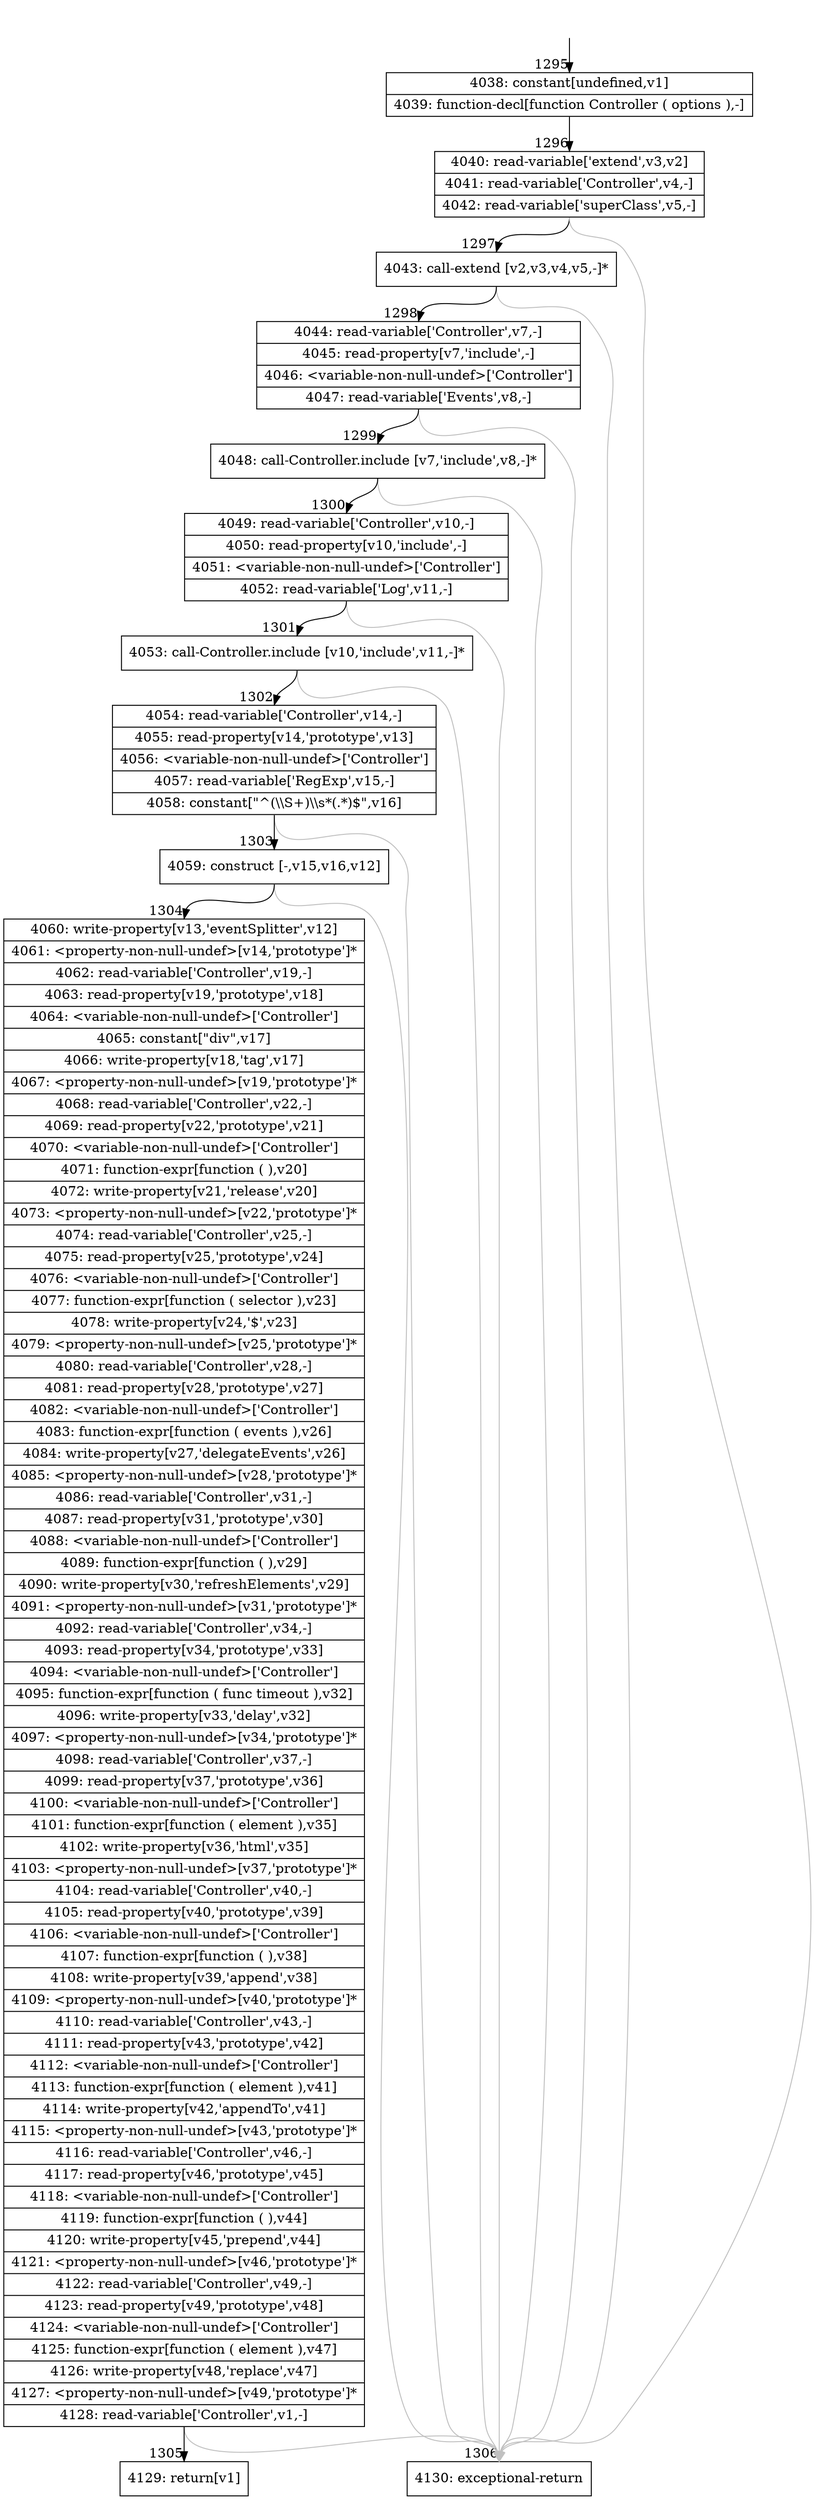 digraph {
rankdir="TD"
BB_entry89[shape=none,label=""];
BB_entry89 -> BB1295 [tailport=s, headport=n, headlabel="    1295"]
BB1295 [shape=record label="{4038: constant[undefined,v1]|4039: function-decl[function Controller ( options ),-]}" ] 
BB1295 -> BB1296 [tailport=s, headport=n, headlabel="      1296"]
BB1296 [shape=record label="{4040: read-variable['extend',v3,v2]|4041: read-variable['Controller',v4,-]|4042: read-variable['superClass',v5,-]}" ] 
BB1296 -> BB1297 [tailport=s, headport=n, headlabel="      1297"]
BB1296 -> BB1306 [tailport=s, headport=n, color=gray, headlabel="      1306"]
BB1297 [shape=record label="{4043: call-extend [v2,v3,v4,v5,-]*}" ] 
BB1297 -> BB1298 [tailport=s, headport=n, headlabel="      1298"]
BB1297 -> BB1306 [tailport=s, headport=n, color=gray]
BB1298 [shape=record label="{4044: read-variable['Controller',v7,-]|4045: read-property[v7,'include',-]|4046: \<variable-non-null-undef\>['Controller']|4047: read-variable['Events',v8,-]}" ] 
BB1298 -> BB1299 [tailport=s, headport=n, headlabel="      1299"]
BB1298 -> BB1306 [tailport=s, headport=n, color=gray]
BB1299 [shape=record label="{4048: call-Controller.include [v7,'include',v8,-]*}" ] 
BB1299 -> BB1300 [tailport=s, headport=n, headlabel="      1300"]
BB1299 -> BB1306 [tailport=s, headport=n, color=gray]
BB1300 [shape=record label="{4049: read-variable['Controller',v10,-]|4050: read-property[v10,'include',-]|4051: \<variable-non-null-undef\>['Controller']|4052: read-variable['Log',v11,-]}" ] 
BB1300 -> BB1301 [tailport=s, headport=n, headlabel="      1301"]
BB1300 -> BB1306 [tailport=s, headport=n, color=gray]
BB1301 [shape=record label="{4053: call-Controller.include [v10,'include',v11,-]*}" ] 
BB1301 -> BB1302 [tailport=s, headport=n, headlabel="      1302"]
BB1301 -> BB1306 [tailport=s, headport=n, color=gray]
BB1302 [shape=record label="{4054: read-variable['Controller',v14,-]|4055: read-property[v14,'prototype',v13]|4056: \<variable-non-null-undef\>['Controller']|4057: read-variable['RegExp',v15,-]|4058: constant[\"^(\\\\S+)\\\\s*(.*)$\",v16]}" ] 
BB1302 -> BB1303 [tailport=s, headport=n, headlabel="      1303"]
BB1302 -> BB1306 [tailport=s, headport=n, color=gray]
BB1303 [shape=record label="{4059: construct [-,v15,v16,v12]}" ] 
BB1303 -> BB1304 [tailport=s, headport=n, headlabel="      1304"]
BB1303 -> BB1306 [tailport=s, headport=n, color=gray]
BB1304 [shape=record label="{4060: write-property[v13,'eventSplitter',v12]|4061: \<property-non-null-undef\>[v14,'prototype']*|4062: read-variable['Controller',v19,-]|4063: read-property[v19,'prototype',v18]|4064: \<variable-non-null-undef\>['Controller']|4065: constant[\"div\",v17]|4066: write-property[v18,'tag',v17]|4067: \<property-non-null-undef\>[v19,'prototype']*|4068: read-variable['Controller',v22,-]|4069: read-property[v22,'prototype',v21]|4070: \<variable-non-null-undef\>['Controller']|4071: function-expr[function ( ),v20]|4072: write-property[v21,'release',v20]|4073: \<property-non-null-undef\>[v22,'prototype']*|4074: read-variable['Controller',v25,-]|4075: read-property[v25,'prototype',v24]|4076: \<variable-non-null-undef\>['Controller']|4077: function-expr[function ( selector ),v23]|4078: write-property[v24,'$',v23]|4079: \<property-non-null-undef\>[v25,'prototype']*|4080: read-variable['Controller',v28,-]|4081: read-property[v28,'prototype',v27]|4082: \<variable-non-null-undef\>['Controller']|4083: function-expr[function ( events ),v26]|4084: write-property[v27,'delegateEvents',v26]|4085: \<property-non-null-undef\>[v28,'prototype']*|4086: read-variable['Controller',v31,-]|4087: read-property[v31,'prototype',v30]|4088: \<variable-non-null-undef\>['Controller']|4089: function-expr[function ( ),v29]|4090: write-property[v30,'refreshElements',v29]|4091: \<property-non-null-undef\>[v31,'prototype']*|4092: read-variable['Controller',v34,-]|4093: read-property[v34,'prototype',v33]|4094: \<variable-non-null-undef\>['Controller']|4095: function-expr[function ( func timeout ),v32]|4096: write-property[v33,'delay',v32]|4097: \<property-non-null-undef\>[v34,'prototype']*|4098: read-variable['Controller',v37,-]|4099: read-property[v37,'prototype',v36]|4100: \<variable-non-null-undef\>['Controller']|4101: function-expr[function ( element ),v35]|4102: write-property[v36,'html',v35]|4103: \<property-non-null-undef\>[v37,'prototype']*|4104: read-variable['Controller',v40,-]|4105: read-property[v40,'prototype',v39]|4106: \<variable-non-null-undef\>['Controller']|4107: function-expr[function ( ),v38]|4108: write-property[v39,'append',v38]|4109: \<property-non-null-undef\>[v40,'prototype']*|4110: read-variable['Controller',v43,-]|4111: read-property[v43,'prototype',v42]|4112: \<variable-non-null-undef\>['Controller']|4113: function-expr[function ( element ),v41]|4114: write-property[v42,'appendTo',v41]|4115: \<property-non-null-undef\>[v43,'prototype']*|4116: read-variable['Controller',v46,-]|4117: read-property[v46,'prototype',v45]|4118: \<variable-non-null-undef\>['Controller']|4119: function-expr[function ( ),v44]|4120: write-property[v45,'prepend',v44]|4121: \<property-non-null-undef\>[v46,'prototype']*|4122: read-variable['Controller',v49,-]|4123: read-property[v49,'prototype',v48]|4124: \<variable-non-null-undef\>['Controller']|4125: function-expr[function ( element ),v47]|4126: write-property[v48,'replace',v47]|4127: \<property-non-null-undef\>[v49,'prototype']*|4128: read-variable['Controller',v1,-]}" ] 
BB1304 -> BB1305 [tailport=s, headport=n, headlabel="      1305"]
BB1304 -> BB1306 [tailport=s, headport=n, color=gray]
BB1305 [shape=record label="{4129: return[v1]}" ] 
BB1306 [shape=record label="{4130: exceptional-return}" ] 
//#$~ 1056
}
